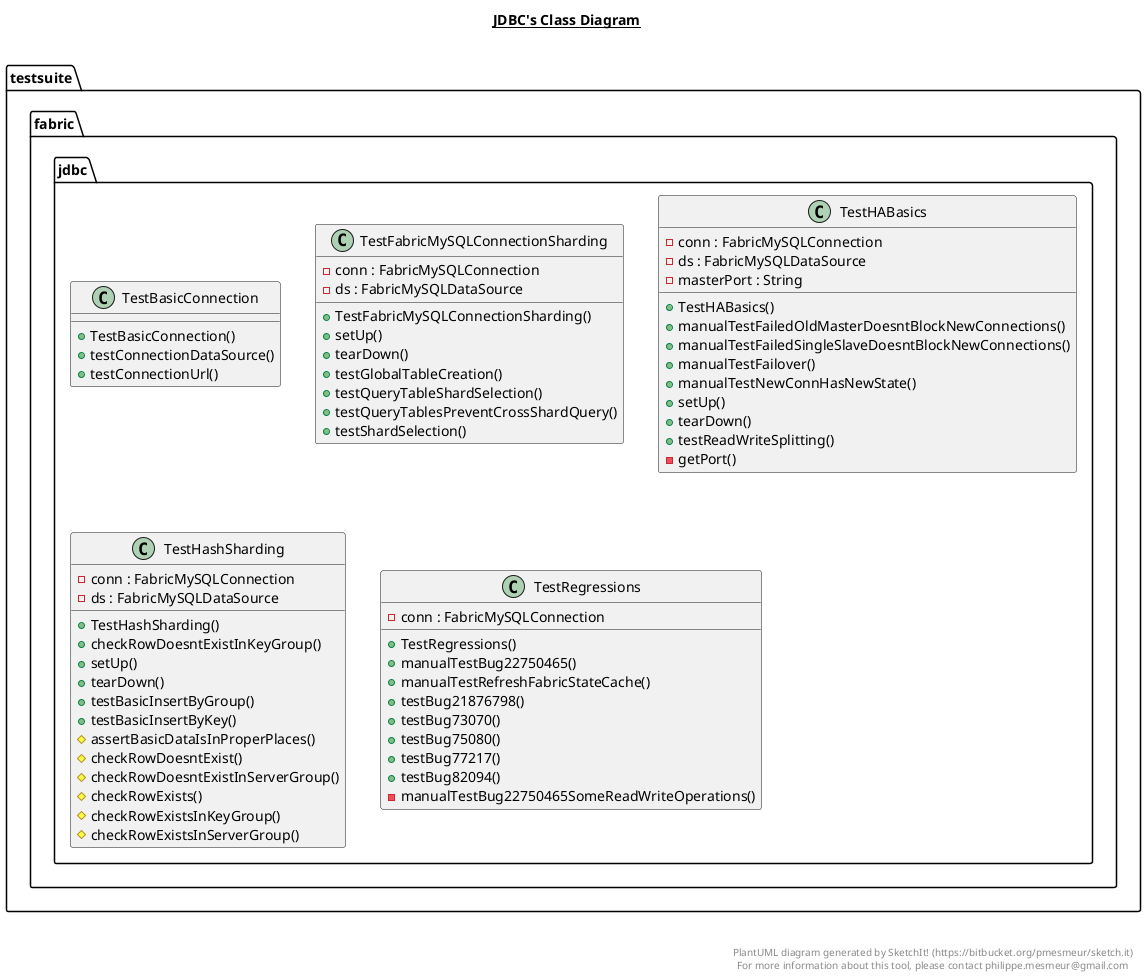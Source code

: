 @startuml

title __JDBC's Class Diagram__\n

  namespace testsuite {
    namespace fabric {
      namespace jdbc {
        class testsuite.fabric.jdbc.TestBasicConnection {
            + TestBasicConnection()
            + testConnectionDataSource()
            + testConnectionUrl()
        }
      }
    }
  }
  

  namespace testsuite {
    namespace fabric {
      namespace jdbc {
        class testsuite.fabric.jdbc.TestFabricMySQLConnectionSharding {
            - conn : FabricMySQLConnection
            - ds : FabricMySQLDataSource
            + TestFabricMySQLConnectionSharding()
            + setUp()
            + tearDown()
            + testGlobalTableCreation()
            + testQueryTableShardSelection()
            + testQueryTablesPreventCrossShardQuery()
            + testShardSelection()
        }
      }
    }
  }
  

  namespace testsuite {
    namespace fabric {
      namespace jdbc {
        class testsuite.fabric.jdbc.TestHABasics {
            - conn : FabricMySQLConnection
            - ds : FabricMySQLDataSource
            - masterPort : String
            + TestHABasics()
            + manualTestFailedOldMasterDoesntBlockNewConnections()
            + manualTestFailedSingleSlaveDoesntBlockNewConnections()
            + manualTestFailover()
            + manualTestNewConnHasNewState()
            + setUp()
            + tearDown()
            + testReadWriteSplitting()
            - getPort()
        }
      }
    }
  }
  

  namespace testsuite {
    namespace fabric {
      namespace jdbc {
        class testsuite.fabric.jdbc.TestHashSharding {
            - conn : FabricMySQLConnection
            - ds : FabricMySQLDataSource
            + TestHashSharding()
            + checkRowDoesntExistInKeyGroup()
            + setUp()
            + tearDown()
            + testBasicInsertByGroup()
            + testBasicInsertByKey()
            # assertBasicDataIsInProperPlaces()
            # checkRowDoesntExist()
            # checkRowDoesntExistInServerGroup()
            # checkRowExists()
            # checkRowExistsInKeyGroup()
            # checkRowExistsInServerGroup()
        }
      }
    }
  }
  

  namespace testsuite {
    namespace fabric {
      namespace jdbc {
        class testsuite.fabric.jdbc.TestRegressions {
            - conn : FabricMySQLConnection
            + TestRegressions()
            + manualTestBug22750465()
            + manualTestRefreshFabricStateCache()
            + testBug21876798()
            + testBug73070()
            + testBug75080()
            + testBug77217()
            + testBug82094()
            - manualTestBug22750465SomeReadWriteOperations()
        }
      }
    }
  }
  



right footer


PlantUML diagram generated by SketchIt! (https://bitbucket.org/pmesmeur/sketch.it)
For more information about this tool, please contact philippe.mesmeur@gmail.com
endfooter

@enduml
